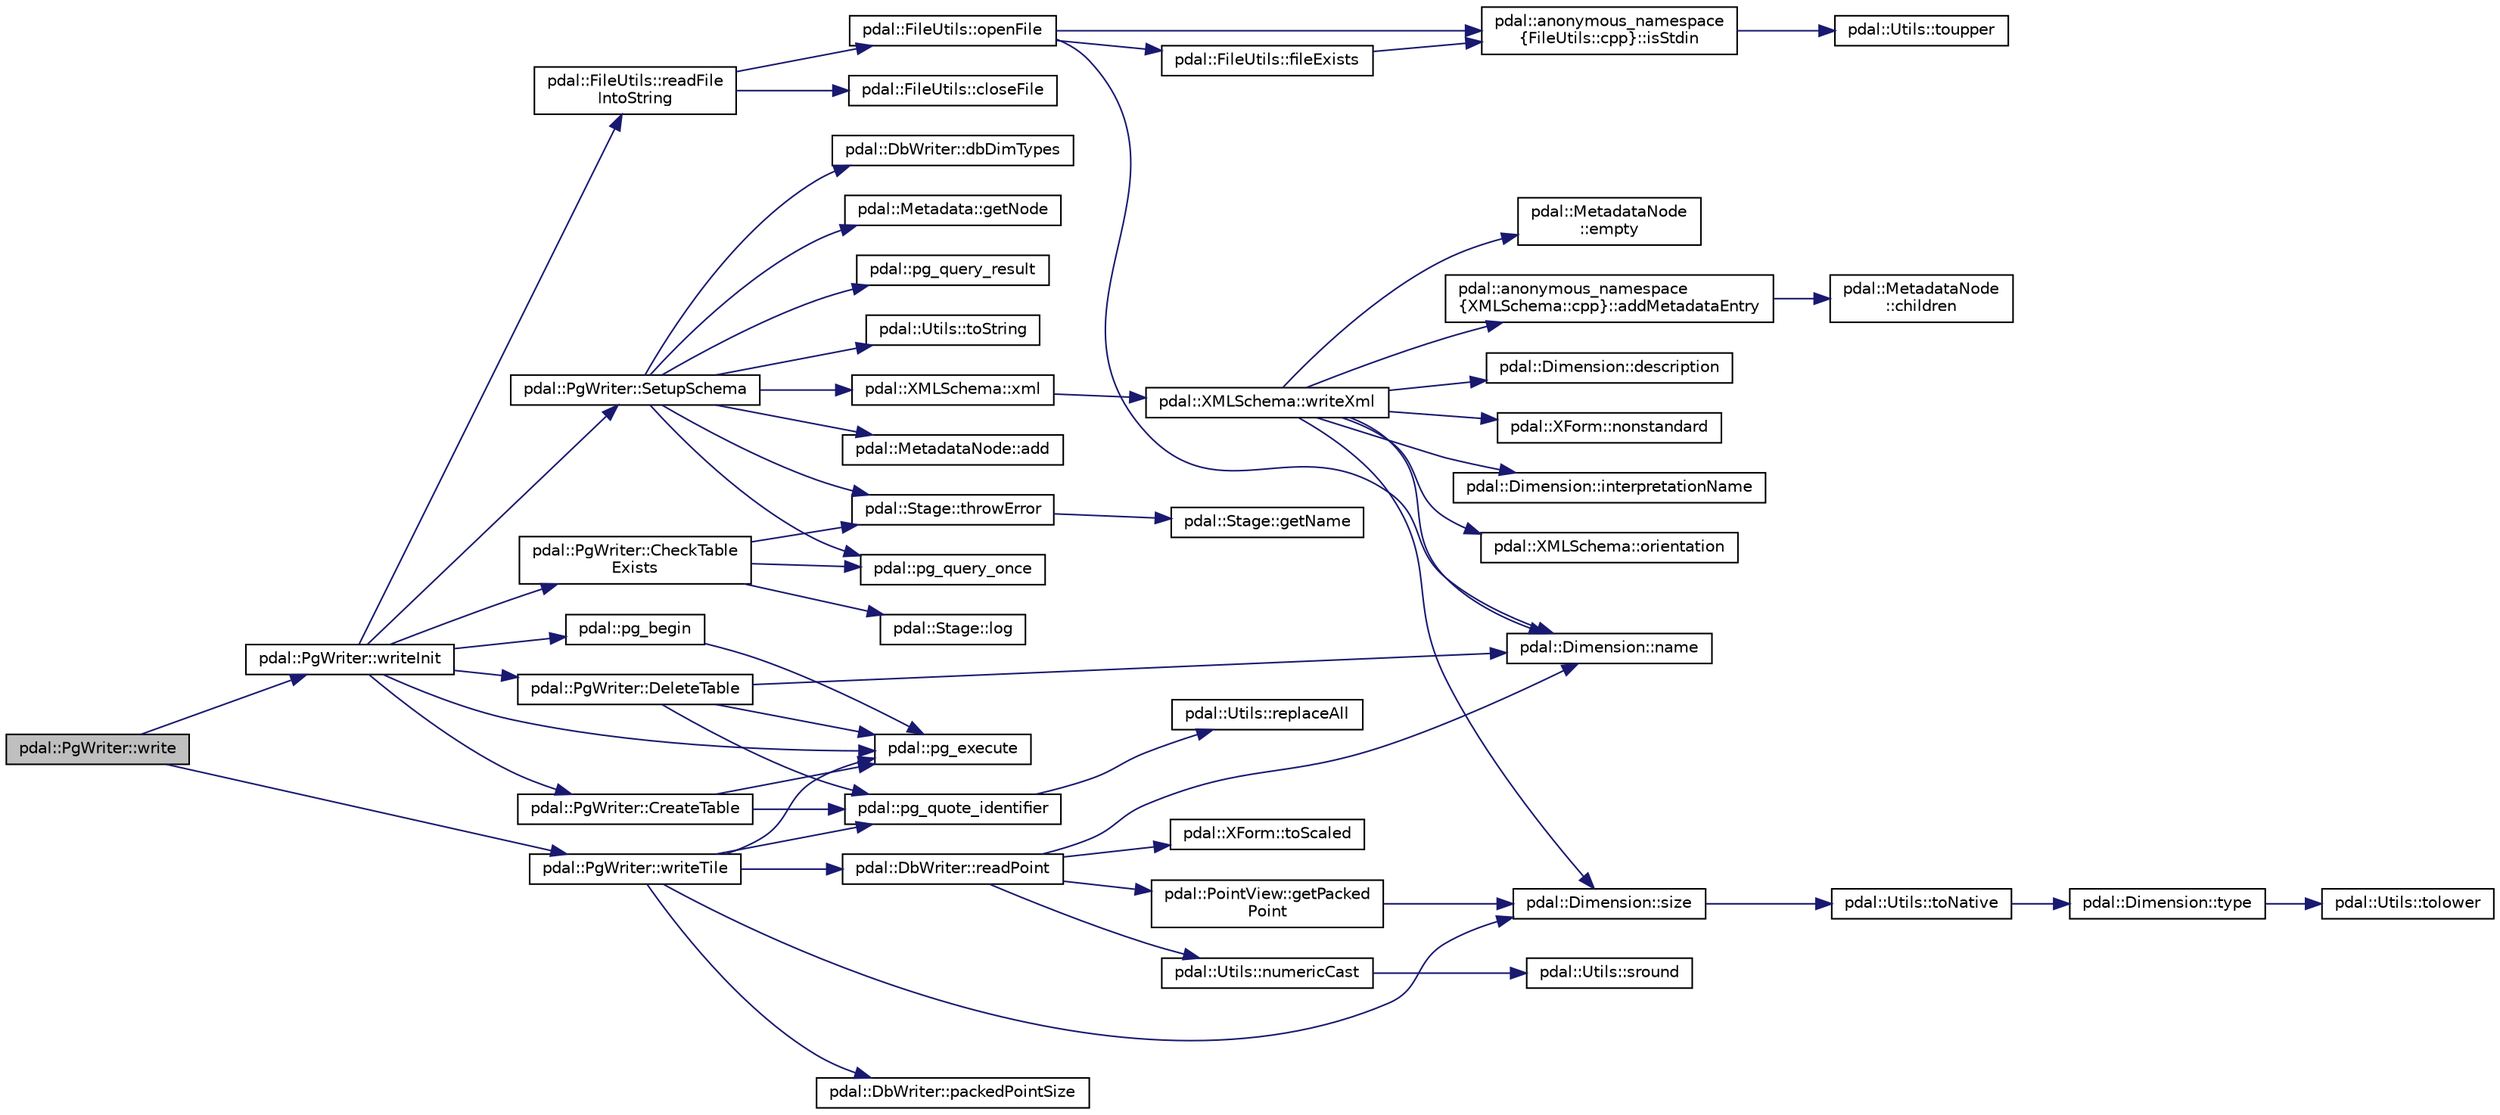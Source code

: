 digraph "pdal::PgWriter::write"
{
  edge [fontname="Helvetica",fontsize="10",labelfontname="Helvetica",labelfontsize="10"];
  node [fontname="Helvetica",fontsize="10",shape=record];
  rankdir="LR";
  Node1 [label="pdal::PgWriter::write",height=0.2,width=0.4,color="black", fillcolor="grey75", style="filled", fontcolor="black"];
  Node1 -> Node2 [color="midnightblue",fontsize="10",style="solid",fontname="Helvetica"];
  Node2 [label="pdal::PgWriter::writeInit",height=0.2,width=0.4,color="black", fillcolor="white", style="filled",URL="$classpdal_1_1PgWriter.html#a533424111db08989e4d3a670e9db884f"];
  Node2 -> Node3 [color="midnightblue",fontsize="10",style="solid",fontname="Helvetica"];
  Node3 [label="pdal::pg_begin",height=0.2,width=0.4,color="black", fillcolor="white", style="filled",URL="$namespacepdal.html#afe1717f9645892064094713c3f4f3315"];
  Node3 -> Node4 [color="midnightblue",fontsize="10",style="solid",fontname="Helvetica"];
  Node4 [label="pdal::pg_execute",height=0.2,width=0.4,color="black", fillcolor="white", style="filled",URL="$namespacepdal.html#a5eac2926f1224d534da8c435e6a645d1"];
  Node2 -> Node5 [color="midnightblue",fontsize="10",style="solid",fontname="Helvetica"];
  Node5 [label="pdal::FileUtils::readFile\lIntoString",height=0.2,width=0.4,color="black", fillcolor="white", style="filled",URL="$namespacepdal_1_1FileUtils.html#a183613921413dc5f8fe3efe45763945c"];
  Node5 -> Node6 [color="midnightblue",fontsize="10",style="solid",fontname="Helvetica"];
  Node6 [label="pdal::FileUtils::openFile",height=0.2,width=0.4,color="black", fillcolor="white", style="filled",URL="$namespacepdal_1_1FileUtils.html#aeeda62ff11a1e6bcc9175f51f7efe522"];
  Node6 -> Node7 [color="midnightblue",fontsize="10",style="solid",fontname="Helvetica"];
  Node7 [label="pdal::Dimension::name",height=0.2,width=0.4,color="black", fillcolor="white", style="filled",URL="$namespacepdal_1_1Dimension.html#af3176b0b7e6b4be000317846cf7c2718"];
  Node6 -> Node8 [color="midnightblue",fontsize="10",style="solid",fontname="Helvetica"];
  Node8 [label="pdal::anonymous_namespace\l\{FileUtils::cpp\}::isStdin",height=0.2,width=0.4,color="black", fillcolor="white", style="filled",URL="$namespacepdal_1_1anonymous__namespace_02FileUtils_8cpp_03.html#a813a530ad72d50f747643f1bb996cacf"];
  Node8 -> Node9 [color="midnightblue",fontsize="10",style="solid",fontname="Helvetica"];
  Node9 [label="pdal::Utils::toupper",height=0.2,width=0.4,color="black", fillcolor="white", style="filled",URL="$namespacepdal_1_1Utils.html#a28e3e2faff94b20f9908e77bc54ed983"];
  Node6 -> Node10 [color="midnightblue",fontsize="10",style="solid",fontname="Helvetica"];
  Node10 [label="pdal::FileUtils::fileExists",height=0.2,width=0.4,color="black", fillcolor="white", style="filled",URL="$namespacepdal_1_1FileUtils.html#ae2b8f1ddc38b0033b685a0bde6106ba1"];
  Node10 -> Node8 [color="midnightblue",fontsize="10",style="solid",fontname="Helvetica"];
  Node5 -> Node11 [color="midnightblue",fontsize="10",style="solid",fontname="Helvetica"];
  Node11 [label="pdal::FileUtils::closeFile",height=0.2,width=0.4,color="black", fillcolor="white", style="filled",URL="$namespacepdal_1_1FileUtils.html#a04d2d37c72f0f400f5d5b917b2f2ba05"];
  Node2 -> Node4 [color="midnightblue",fontsize="10",style="solid",fontname="Helvetica"];
  Node2 -> Node12 [color="midnightblue",fontsize="10",style="solid",fontname="Helvetica"];
  Node12 [label="pdal::PgWriter::CheckTable\lExists",height=0.2,width=0.4,color="black", fillcolor="white", style="filled",URL="$classpdal_1_1PgWriter.html#a4af9d048c68de23b6f7a70d5ac3b063f"];
  Node12 -> Node13 [color="midnightblue",fontsize="10",style="solid",fontname="Helvetica"];
  Node13 [label="pdal::Stage::log",height=0.2,width=0.4,color="black", fillcolor="white", style="filled",URL="$classpdal_1_1Stage.html#ae8c29817e14d7cda53fdcbb23102d872"];
  Node12 -> Node14 [color="midnightblue",fontsize="10",style="solid",fontname="Helvetica"];
  Node14 [label="pdal::pg_query_once",height=0.2,width=0.4,color="black", fillcolor="white", style="filled",URL="$namespacepdal.html#ad69ac66aae29c213befad05eaa269bf1"];
  Node12 -> Node15 [color="midnightblue",fontsize="10",style="solid",fontname="Helvetica"];
  Node15 [label="pdal::Stage::throwError",height=0.2,width=0.4,color="black", fillcolor="white", style="filled",URL="$classpdal_1_1Stage.html#abdbd1176da12dfd882d931a43290797f"];
  Node15 -> Node16 [color="midnightblue",fontsize="10",style="solid",fontname="Helvetica"];
  Node16 [label="pdal::Stage::getName",height=0.2,width=0.4,color="black", fillcolor="white", style="filled",URL="$classpdal_1_1Stage.html#a6c81d6fbbac17ebe4cd63806916cc750"];
  Node2 -> Node17 [color="midnightblue",fontsize="10",style="solid",fontname="Helvetica"];
  Node17 [label="pdal::PgWriter::DeleteTable",height=0.2,width=0.4,color="black", fillcolor="white", style="filled",URL="$classpdal_1_1PgWriter.html#a3e4c45acd456ff4f9a24510c6ab79088"];
  Node17 -> Node7 [color="midnightblue",fontsize="10",style="solid",fontname="Helvetica"];
  Node17 -> Node4 [color="midnightblue",fontsize="10",style="solid",fontname="Helvetica"];
  Node17 -> Node18 [color="midnightblue",fontsize="10",style="solid",fontname="Helvetica"];
  Node18 [label="pdal::pg_quote_identifier",height=0.2,width=0.4,color="black", fillcolor="white", style="filled",URL="$namespacepdal.html#ad99ce17aa864ec243dd2c32460009634"];
  Node18 -> Node19 [color="midnightblue",fontsize="10",style="solid",fontname="Helvetica"];
  Node19 [label="pdal::Utils::replaceAll",height=0.2,width=0.4,color="black", fillcolor="white", style="filled",URL="$namespacepdal_1_1Utils.html#aee933a3f2afb351283582a3a50319fca"];
  Node2 -> Node20 [color="midnightblue",fontsize="10",style="solid",fontname="Helvetica"];
  Node20 [label="pdal::PgWriter::SetupSchema",height=0.2,width=0.4,color="black", fillcolor="white", style="filled",URL="$classpdal_1_1PgWriter.html#a53ebf855ce148dfff8b9d21e8015ee4f"];
  Node20 -> Node21 [color="midnightblue",fontsize="10",style="solid",fontname="Helvetica"];
  Node21 [label="pdal::MetadataNode::add",height=0.2,width=0.4,color="black", fillcolor="white", style="filled",URL="$classpdal_1_1MetadataNode.html#af2c1c5d91f6ab47a804aa8a0a1b043c2"];
  Node20 -> Node22 [color="midnightblue",fontsize="10",style="solid",fontname="Helvetica"];
  Node22 [label="pdal::DbWriter::dbDimTypes",height=0.2,width=0.4,color="black", fillcolor="white", style="filled",URL="$classpdal_1_1DbWriter.html#aa59072aba21063c635bdd5a7bf5e6597"];
  Node20 -> Node23 [color="midnightblue",fontsize="10",style="solid",fontname="Helvetica"];
  Node23 [label="pdal::Metadata::getNode",height=0.2,width=0.4,color="black", fillcolor="white", style="filled",URL="$classpdal_1_1Metadata.html#a814b102d379464268245c23abbdd4b38"];
  Node20 -> Node14 [color="midnightblue",fontsize="10",style="solid",fontname="Helvetica"];
  Node20 -> Node24 [color="midnightblue",fontsize="10",style="solid",fontname="Helvetica"];
  Node24 [label="pdal::pg_query_result",height=0.2,width=0.4,color="black", fillcolor="white", style="filled",URL="$namespacepdal.html#aa40e03c638df615fa62327f57b5b8ec5"];
  Node20 -> Node15 [color="midnightblue",fontsize="10",style="solid",fontname="Helvetica"];
  Node20 -> Node25 [color="midnightblue",fontsize="10",style="solid",fontname="Helvetica"];
  Node25 [label="pdal::Utils::toString",height=0.2,width=0.4,color="black", fillcolor="white", style="filled",URL="$namespacepdal_1_1Utils.html#a19dbb0a5ce84b6f60fea55cd54e674cf"];
  Node20 -> Node26 [color="midnightblue",fontsize="10",style="solid",fontname="Helvetica"];
  Node26 [label="pdal::XMLSchema::xml",height=0.2,width=0.4,color="black", fillcolor="white", style="filled",URL="$classpdal_1_1XMLSchema.html#ab65bccb4fea02c913d969ce284f88b68"];
  Node26 -> Node27 [color="midnightblue",fontsize="10",style="solid",fontname="Helvetica"];
  Node27 [label="pdal::XMLSchema::writeXml",height=0.2,width=0.4,color="black", fillcolor="white", style="filled",URL="$classpdal_1_1XMLSchema.html#a9148f9295b75c3db5f6fed865ccf90f6"];
  Node27 -> Node28 [color="midnightblue",fontsize="10",style="solid",fontname="Helvetica"];
  Node28 [label="pdal::Dimension::size",height=0.2,width=0.4,color="black", fillcolor="white", style="filled",URL="$namespacepdal_1_1Dimension.html#acf81dae9d5946f3a941f9df154b2329b"];
  Node28 -> Node29 [color="midnightblue",fontsize="10",style="solid",fontname="Helvetica"];
  Node29 [label="pdal::Utils::toNative",height=0.2,width=0.4,color="black", fillcolor="white", style="filled",URL="$namespacepdal_1_1Utils.html#a59253304d0f929e3a3ea00f09636002f"];
  Node29 -> Node30 [color="midnightblue",fontsize="10",style="solid",fontname="Helvetica"];
  Node30 [label="pdal::Dimension::type",height=0.2,width=0.4,color="black", fillcolor="white", style="filled",URL="$namespacepdal_1_1Dimension.html#a880d689fed54aa3ded6f88c9e058c5d2"];
  Node30 -> Node31 [color="midnightblue",fontsize="10",style="solid",fontname="Helvetica"];
  Node31 [label="pdal::Utils::tolower",height=0.2,width=0.4,color="black", fillcolor="white", style="filled",URL="$namespacepdal_1_1Utils.html#a5268937cf695835e55392f752dc02cb2"];
  Node27 -> Node32 [color="midnightblue",fontsize="10",style="solid",fontname="Helvetica"];
  Node32 [label="pdal::Dimension::description",height=0.2,width=0.4,color="black", fillcolor="white", style="filled",URL="$namespacepdal_1_1Dimension.html#a4041a0eeee0ca503caad91db24affa0e"];
  Node27 -> Node33 [color="midnightblue",fontsize="10",style="solid",fontname="Helvetica"];
  Node33 [label="pdal::XForm::nonstandard",height=0.2,width=0.4,color="black", fillcolor="white", style="filled",URL="$structpdal_1_1XForm.html#aa8911e8618efef91038c0b4d1e37c331"];
  Node27 -> Node7 [color="midnightblue",fontsize="10",style="solid",fontname="Helvetica"];
  Node27 -> Node34 [color="midnightblue",fontsize="10",style="solid",fontname="Helvetica"];
  Node34 [label="pdal::Dimension::interpretationName",height=0.2,width=0.4,color="black", fillcolor="white", style="filled",URL="$namespacepdal_1_1Dimension.html#acc41232ae1e707d6c928ffb9a56592d3"];
  Node27 -> Node35 [color="midnightblue",fontsize="10",style="solid",fontname="Helvetica"];
  Node35 [label="pdal::XMLSchema::orientation",height=0.2,width=0.4,color="black", fillcolor="white", style="filled",URL="$classpdal_1_1XMLSchema.html#a9b9265cfb89000cbc60013d785f14a89"];
  Node27 -> Node36 [color="midnightblue",fontsize="10",style="solid",fontname="Helvetica"];
  Node36 [label="pdal::MetadataNode\l::empty",height=0.2,width=0.4,color="black", fillcolor="white", style="filled",URL="$classpdal_1_1MetadataNode.html#a097ca6118bd2432005d1815dc23c6c1f"];
  Node27 -> Node37 [color="midnightblue",fontsize="10",style="solid",fontname="Helvetica"];
  Node37 [label="pdal::anonymous_namespace\l\{XMLSchema::cpp\}::addMetadataEntry",height=0.2,width=0.4,color="black", fillcolor="white", style="filled",URL="$namespacepdal_1_1anonymous__namespace_02XMLSchema_8cpp_03.html#a9c3ad98fd8f4f67f2c954bf92591af1d"];
  Node37 -> Node38 [color="midnightblue",fontsize="10",style="solid",fontname="Helvetica"];
  Node38 [label="pdal::MetadataNode\l::children",height=0.2,width=0.4,color="black", fillcolor="white", style="filled",URL="$classpdal_1_1MetadataNode.html#ab86b0ccbf27f9eee29cbb5252e9431b7"];
  Node2 -> Node39 [color="midnightblue",fontsize="10",style="solid",fontname="Helvetica"];
  Node39 [label="pdal::PgWriter::CreateTable",height=0.2,width=0.4,color="black", fillcolor="white", style="filled",URL="$classpdal_1_1PgWriter.html#a4e7df4a069d1c5d1e7df26c8a9472ffd"];
  Node39 -> Node4 [color="midnightblue",fontsize="10",style="solid",fontname="Helvetica"];
  Node39 -> Node18 [color="midnightblue",fontsize="10",style="solid",fontname="Helvetica"];
  Node1 -> Node40 [color="midnightblue",fontsize="10",style="solid",fontname="Helvetica"];
  Node40 [label="pdal::PgWriter::writeTile",height=0.2,width=0.4,color="black", fillcolor="white", style="filled",URL="$classpdal_1_1PgWriter.html#a2dcd008f6d9eedb97a9fc2716347db84"];
  Node40 -> Node41 [color="midnightblue",fontsize="10",style="solid",fontname="Helvetica"];
  Node41 [label="pdal::DbWriter::packedPointSize",height=0.2,width=0.4,color="black", fillcolor="white", style="filled",URL="$classpdal_1_1DbWriter.html#ac33429c6046736a279baca2812ecca40"];
  Node40 -> Node28 [color="midnightblue",fontsize="10",style="solid",fontname="Helvetica"];
  Node40 -> Node42 [color="midnightblue",fontsize="10",style="solid",fontname="Helvetica"];
  Node42 [label="pdal::DbWriter::readPoint",height=0.2,width=0.4,color="black", fillcolor="white", style="filled",URL="$classpdal_1_1DbWriter.html#a04cc75915e510a5ceaaef7498c02cb39"];
  Node42 -> Node43 [color="midnightblue",fontsize="10",style="solid",fontname="Helvetica"];
  Node43 [label="pdal::PointView::getPacked\lPoint",height=0.2,width=0.4,color="black", fillcolor="white", style="filled",URL="$classpdal_1_1PointView.html#a7f2cf6f30a64c624e49ce9f7b45b2773"];
  Node43 -> Node28 [color="midnightblue",fontsize="10",style="solid",fontname="Helvetica"];
  Node42 -> Node7 [color="midnightblue",fontsize="10",style="solid",fontname="Helvetica"];
  Node42 -> Node44 [color="midnightblue",fontsize="10",style="solid",fontname="Helvetica"];
  Node44 [label="pdal::Utils::numericCast",height=0.2,width=0.4,color="black", fillcolor="white", style="filled",URL="$namespacepdal_1_1Utils.html#a33d614ac71aa03aaa5c10a242c4d14ac"];
  Node44 -> Node45 [color="midnightblue",fontsize="10",style="solid",fontname="Helvetica"];
  Node45 [label="pdal::Utils::sround",height=0.2,width=0.4,color="black", fillcolor="white", style="filled",URL="$namespacepdal_1_1Utils.html#a06833597f1fc4287966cfa0867128e59"];
  Node42 -> Node46 [color="midnightblue",fontsize="10",style="solid",fontname="Helvetica"];
  Node46 [label="pdal::XForm::toScaled",height=0.2,width=0.4,color="black", fillcolor="white", style="filled",URL="$structpdal_1_1XForm.html#af3817e67d13a8d832f168a2f4eac7408"];
  Node40 -> Node18 [color="midnightblue",fontsize="10",style="solid",fontname="Helvetica"];
  Node40 -> Node4 [color="midnightblue",fontsize="10",style="solid",fontname="Helvetica"];
}

